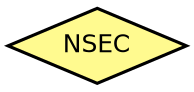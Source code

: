 digraph {
	a [label=<<FONT POINT-SIZE="12" FACE="Helvetica">NSEC</FONT>>, shape="diamond", style="filled", fillcolor="#fffa8f", penwidth="1.5"]
}
